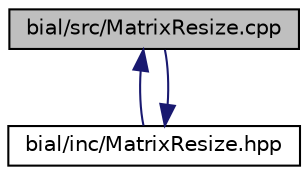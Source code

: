 digraph "bial/src/MatrixResize.cpp"
{
  edge [fontname="Helvetica",fontsize="10",labelfontname="Helvetica",labelfontsize="10"];
  node [fontname="Helvetica",fontsize="10",shape=record];
  Node1 [label="bial/src/MatrixResize.cpp",height=0.2,width=0.4,color="black", fillcolor="grey75", style="filled", fontcolor="black"];
  Node1 -> Node2 [dir="back",color="midnightblue",fontsize="10",style="solid",fontname="Helvetica"];
  Node2 [label="bial/inc/MatrixResize.hpp",height=0.2,width=0.4,color="black", fillcolor="white", style="filled",URL="$_matrix_resize_8hpp.html"];
  Node2 -> Node1 [dir="back",color="midnightblue",fontsize="10",style="solid",fontname="Helvetica"];
}
